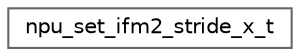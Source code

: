 digraph "Graphical Class Hierarchy"
{
 // LATEX_PDF_SIZE
  bgcolor="transparent";
  edge [fontname=Helvetica,fontsize=10,labelfontname=Helvetica,labelfontsize=10];
  node [fontname=Helvetica,fontsize=10,shape=box,height=0.2,width=0.4];
  rankdir="LR";
  Node0 [id="Node000000",label="npu_set_ifm2_stride_x_t",height=0.2,width=0.4,color="grey40", fillcolor="white", style="filled",URL="$structnpu__set__ifm2__stride__x__t.html",tooltip=" "];
}
